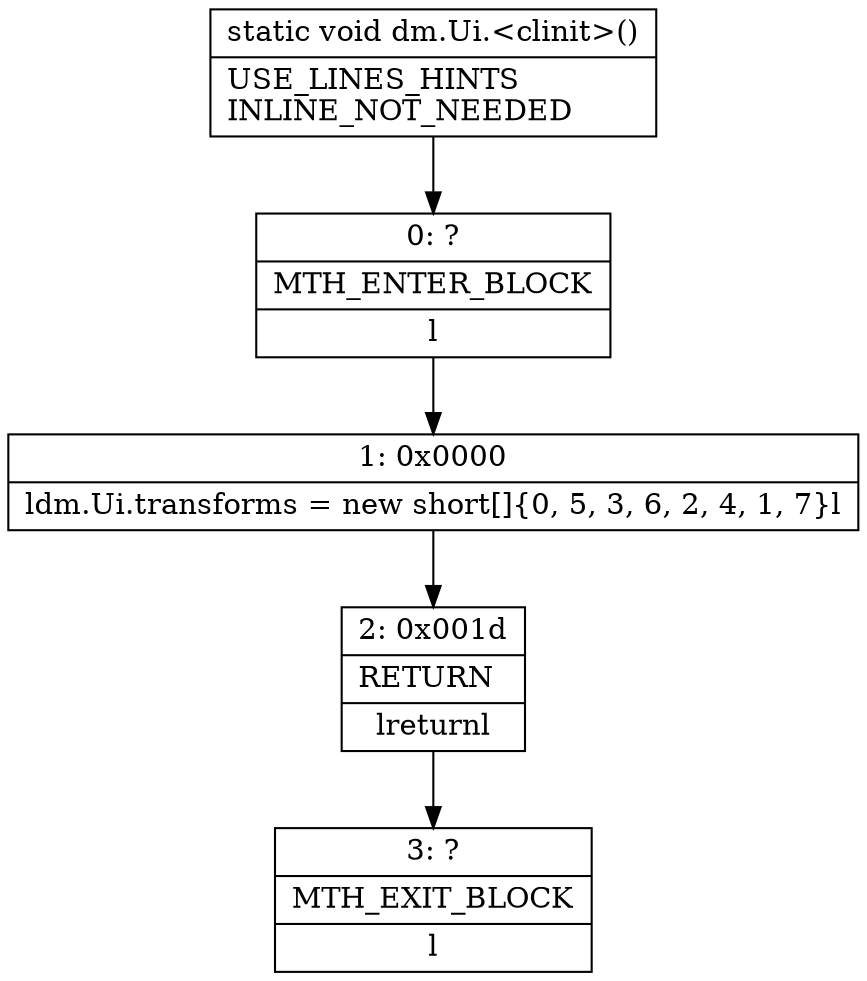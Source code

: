 digraph "CFG fordm.Ui.\<clinit\>()V" {
Node_0 [shape=record,label="{0\:\ ?|MTH_ENTER_BLOCK\l|l}"];
Node_1 [shape=record,label="{1\:\ 0x0000|ldm.Ui.transforms = new short[]\{0, 5, 3, 6, 2, 4, 1, 7\}l}"];
Node_2 [shape=record,label="{2\:\ 0x001d|RETURN\l|lreturnl}"];
Node_3 [shape=record,label="{3\:\ ?|MTH_EXIT_BLOCK\l|l}"];
MethodNode[shape=record,label="{static void dm.Ui.\<clinit\>()  | USE_LINES_HINTS\lINLINE_NOT_NEEDED\l}"];
MethodNode -> Node_0;
Node_0 -> Node_1;
Node_1 -> Node_2;
Node_2 -> Node_3;
}

